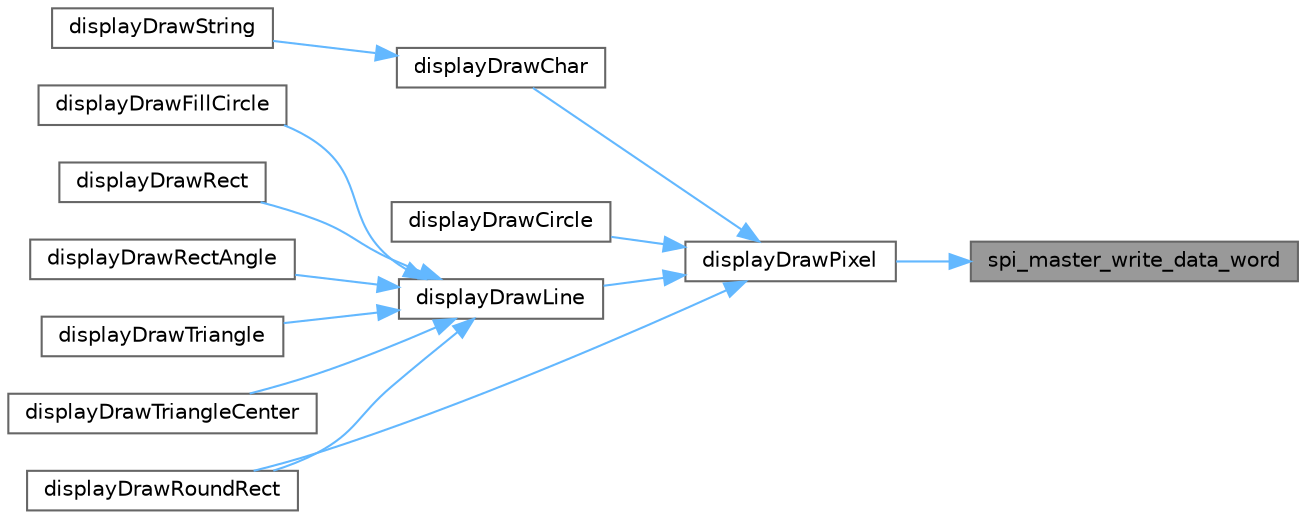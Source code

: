 digraph "spi_master_write_data_word"
{
 // LATEX_PDF_SIZE
  bgcolor="transparent";
  edge [fontname=Helvetica,fontsize=10,labelfontname=Helvetica,labelfontsize=10];
  node [fontname=Helvetica,fontsize=10,shape=box,height=0.2,width=0.4];
  rankdir="RL";
  Node1 [id="Node000001",label="spi_master_write_data_word",height=0.2,width=0.4,color="gray40", fillcolor="grey60", style="filled", fontcolor="black",tooltip=" "];
  Node1 -> Node2 [id="edge1_Node000001_Node000002",dir="back",color="steelblue1",style="solid",tooltip=" "];
  Node2 [id="Node000002",label="displayDrawPixel",height=0.2,width=0.4,color="grey40", fillcolor="white", style="filled",URL="$group__DISPLAY.html#gaeae5a9ba9c5f7b780544cf28ce8c9eff",tooltip="Draw a single pixel to the display."];
  Node2 -> Node3 [id="edge2_Node000002_Node000003",dir="back",color="steelblue1",style="solid",tooltip=" "];
  Node3 [id="Node000003",label="displayDrawChar",height=0.2,width=0.4,color="grey40", fillcolor="white", style="filled",URL="$group__DISPLAY.html#ga8a92d604ad9c6f72684a0d0679cb04bf",tooltip="Draws a character on the given coordinates of the display."];
  Node3 -> Node4 [id="edge3_Node000003_Node000004",dir="back",color="steelblue1",style="solid",tooltip=" "];
  Node4 [id="Node000004",label="displayDrawString",height=0.2,width=0.4,color="grey40", fillcolor="white", style="filled",URL="$group__DISPLAY.html#ga0cf83239824624d1a311a74613194ad0",tooltip="Function to draw a string on the display."];
  Node2 -> Node5 [id="edge4_Node000002_Node000005",dir="back",color="steelblue1",style="solid",tooltip=" "];
  Node5 [id="Node000005",label="displayDrawCircle",height=0.2,width=0.4,color="grey40", fillcolor="white", style="filled",URL="$group__DISPLAY.html#gab324776dd38a2a66365ddc20172c6fcb",tooltip="Draw a circle without infill on the display."];
  Node2 -> Node6 [id="edge5_Node000002_Node000006",dir="back",color="steelblue1",style="solid",tooltip=" "];
  Node6 [id="Node000006",label="displayDrawLine",height=0.2,width=0.4,color="grey40", fillcolor="white", style="filled",URL="$group__DISPLAY.html#ga80ea5d257614d01bf5cda9a630768dbb",tooltip="Draw a line from two coordinates."];
  Node6 -> Node7 [id="edge6_Node000006_Node000007",dir="back",color="steelblue1",style="solid",tooltip=" "];
  Node7 [id="Node000007",label="displayDrawFillCircle",height=0.2,width=0.4,color="grey40", fillcolor="white", style="filled",URL="$group__DISPLAY.html#gafa1ff5f384f54a67f926e199ff818114",tooltip="Draw a circle with infill on the display."];
  Node6 -> Node8 [id="edge7_Node000006_Node000008",dir="back",color="steelblue1",style="solid",tooltip=" "];
  Node8 [id="Node000008",label="displayDrawRect",height=0.2,width=0.4,color="grey40", fillcolor="white", style="filled",URL="$group__DISPLAY.html#ga56176a770a264c0d2de17a0d5b6ba1fa",tooltip="Draw a filled rectangle."];
  Node6 -> Node9 [id="edge8_Node000006_Node000009",dir="back",color="steelblue1",style="solid",tooltip=" "];
  Node9 [id="Node000009",label="displayDrawRectAngle",height=0.2,width=0.4,color="grey40", fillcolor="white", style="filled",URL="$group__DISPLAY.html#gaf018a8da224cefed55444294209768af",tooltip="Draws a rectangle with rounded corners at a specified angle on the display."];
  Node6 -> Node10 [id="edge9_Node000006_Node000010",dir="back",color="steelblue1",style="solid",tooltip=" "];
  Node10 [id="Node000010",label="displayDrawRoundRect",height=0.2,width=0.4,color="grey40", fillcolor="white", style="filled",URL="$group__DISPLAY.html#ga84dba9b6c5b9684448c7bb8823d0907d",tooltip="Draw a rectangle with rounded angles."];
  Node6 -> Node11 [id="edge10_Node000006_Node000011",dir="back",color="steelblue1",style="solid",tooltip=" "];
  Node11 [id="Node000011",label="displayDrawTriangle",height=0.2,width=0.4,color="grey40", fillcolor="white", style="filled",URL="$group__DISPLAY.html#ga4be3f426f9b3f5a2eeb5aca6997804c7",tooltip="Draw a triangle without infill between the three given points in the given color."];
  Node6 -> Node12 [id="edge11_Node000006_Node000012",dir="back",color="steelblue1",style="solid",tooltip=" "];
  Node12 [id="Node000012",label="displayDrawTriangleCenter",height=0.2,width=0.4,color="grey40", fillcolor="white", style="filled",URL="$group__DISPLAY.html#gafaaa5373cd6d91adfcde95f18aabef77",tooltip="Draws a triangle at a specified angle on the display."];
  Node2 -> Node10 [id="edge12_Node000002_Node000010",dir="back",color="steelblue1",style="solid",tooltip=" "];
}
